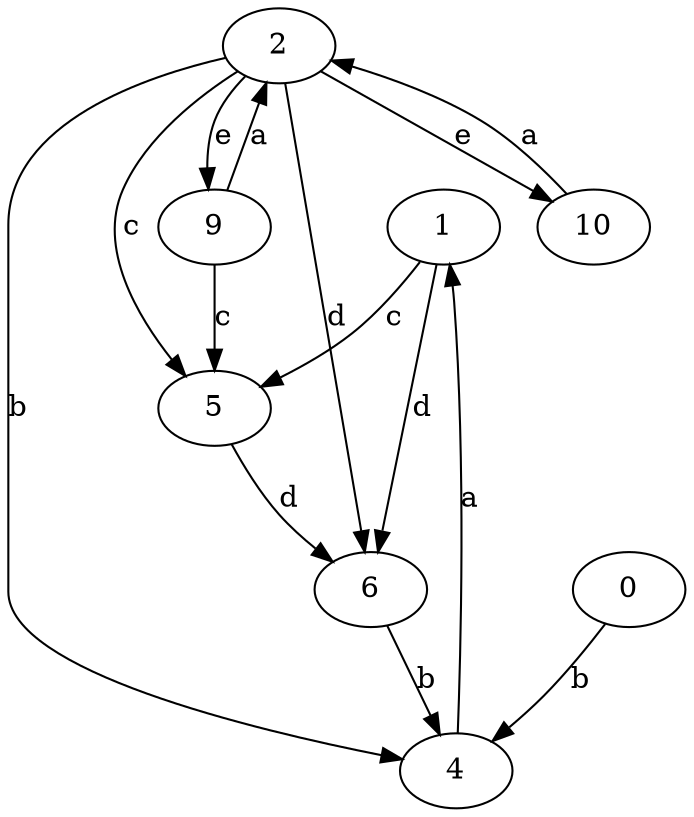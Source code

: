 strict digraph  {
1;
2;
4;
5;
6;
0;
9;
10;
1 -> 5  [label=c];
1 -> 6  [label=d];
2 -> 4  [label=b];
2 -> 5  [label=c];
2 -> 6  [label=d];
2 -> 9  [label=e];
2 -> 10  [label=e];
4 -> 1  [label=a];
5 -> 6  [label=d];
6 -> 4  [label=b];
0 -> 4  [label=b];
9 -> 2  [label=a];
9 -> 5  [label=c];
10 -> 2  [label=a];
}
